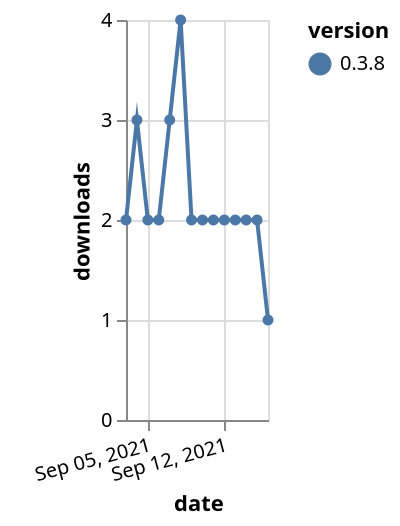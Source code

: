 {"$schema": "https://vega.github.io/schema/vega-lite/v5.json", "description": "A simple bar chart with embedded data.", "data": {"values": [{"date": "2021-09-03", "total": 1628, "delta": 2, "version": "0.3.8"}, {"date": "2021-09-04", "total": 1631, "delta": 3, "version": "0.3.8"}, {"date": "2021-09-05", "total": 1633, "delta": 2, "version": "0.3.8"}, {"date": "2021-09-06", "total": 1635, "delta": 2, "version": "0.3.8"}, {"date": "2021-09-07", "total": 1638, "delta": 3, "version": "0.3.8"}, {"date": "2021-09-08", "total": 1642, "delta": 4, "version": "0.3.8"}, {"date": "2021-09-09", "total": 1644, "delta": 2, "version": "0.3.8"}, {"date": "2021-09-10", "total": 1646, "delta": 2, "version": "0.3.8"}, {"date": "2021-09-11", "total": 1648, "delta": 2, "version": "0.3.8"}, {"date": "2021-09-12", "total": 1650, "delta": 2, "version": "0.3.8"}, {"date": "2021-09-13", "total": 1652, "delta": 2, "version": "0.3.8"}, {"date": "2021-09-14", "total": 1654, "delta": 2, "version": "0.3.8"}, {"date": "2021-09-15", "total": 1656, "delta": 2, "version": "0.3.8"}, {"date": "2021-09-16", "total": 1657, "delta": 1, "version": "0.3.8"}]}, "width": "container", "mark": {"type": "line", "point": {"filled": true}}, "encoding": {"x": {"field": "date", "type": "temporal", "timeUnit": "yearmonthdate", "title": "date", "axis": {"labelAngle": -15}}, "y": {"field": "delta", "type": "quantitative", "title": "downloads"}, "color": {"field": "version", "type": "nominal"}, "tooltip": {"field": "delta"}}}